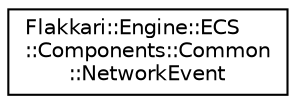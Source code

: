 digraph "Graphical Class Hierarchy"
{
 // LATEX_PDF_SIZE
  edge [fontname="Helvetica",fontsize="10",labelfontname="Helvetica",labelfontsize="10"];
  node [fontname="Helvetica",fontsize="10",shape=record];
  rankdir="LR";
  Node0 [label="Flakkari::Engine::ECS\l::Components::Common\l::NetworkEvent",height=0.2,width=0.4,color="black", fillcolor="white", style="filled",URL="$d7/dbb/structFlakkari_1_1Engine_1_1ECS_1_1Components_1_1Common_1_1NetworkEvent.html",tooltip=" "];
}
